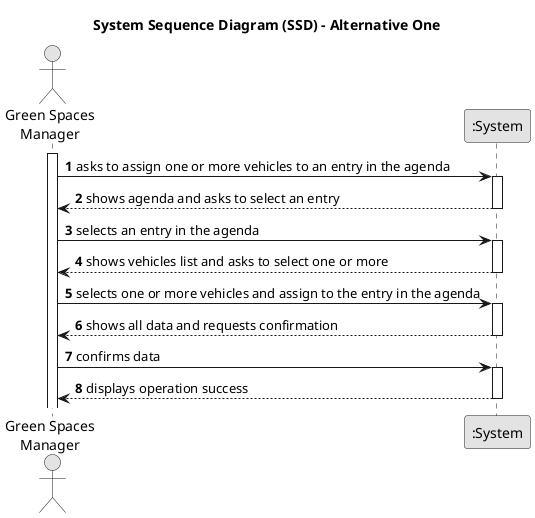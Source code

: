 @startuml
skinparam monochrome true
skinparam packageStyle rectangle
skinparam shadowing false

title System Sequence Diagram (SSD) - Alternative One

autonumber

actor "Green Spaces\nManager" as GSM
participant ":System" as System

activate GSM

    GSM -> System : asks to assign one or more vehicles to an entry in the agenda
    activate System

        System --> GSM : shows agenda and asks to select an entry
    deactivate System

    GSM -> System : selects an entry in the agenda
    activate System

        System --> GSM : shows vehicles list and asks to select one or more
    deactivate System

    GSM -> System : selects one or more vehicles and assign to the entry in the agenda
    activate System

        System --> GSM : shows all data and requests confirmation
    deactivate System

    GSM -> System : confirms data
    activate System

        System --> GSM : displays operation success
    deactivate System

@enduml